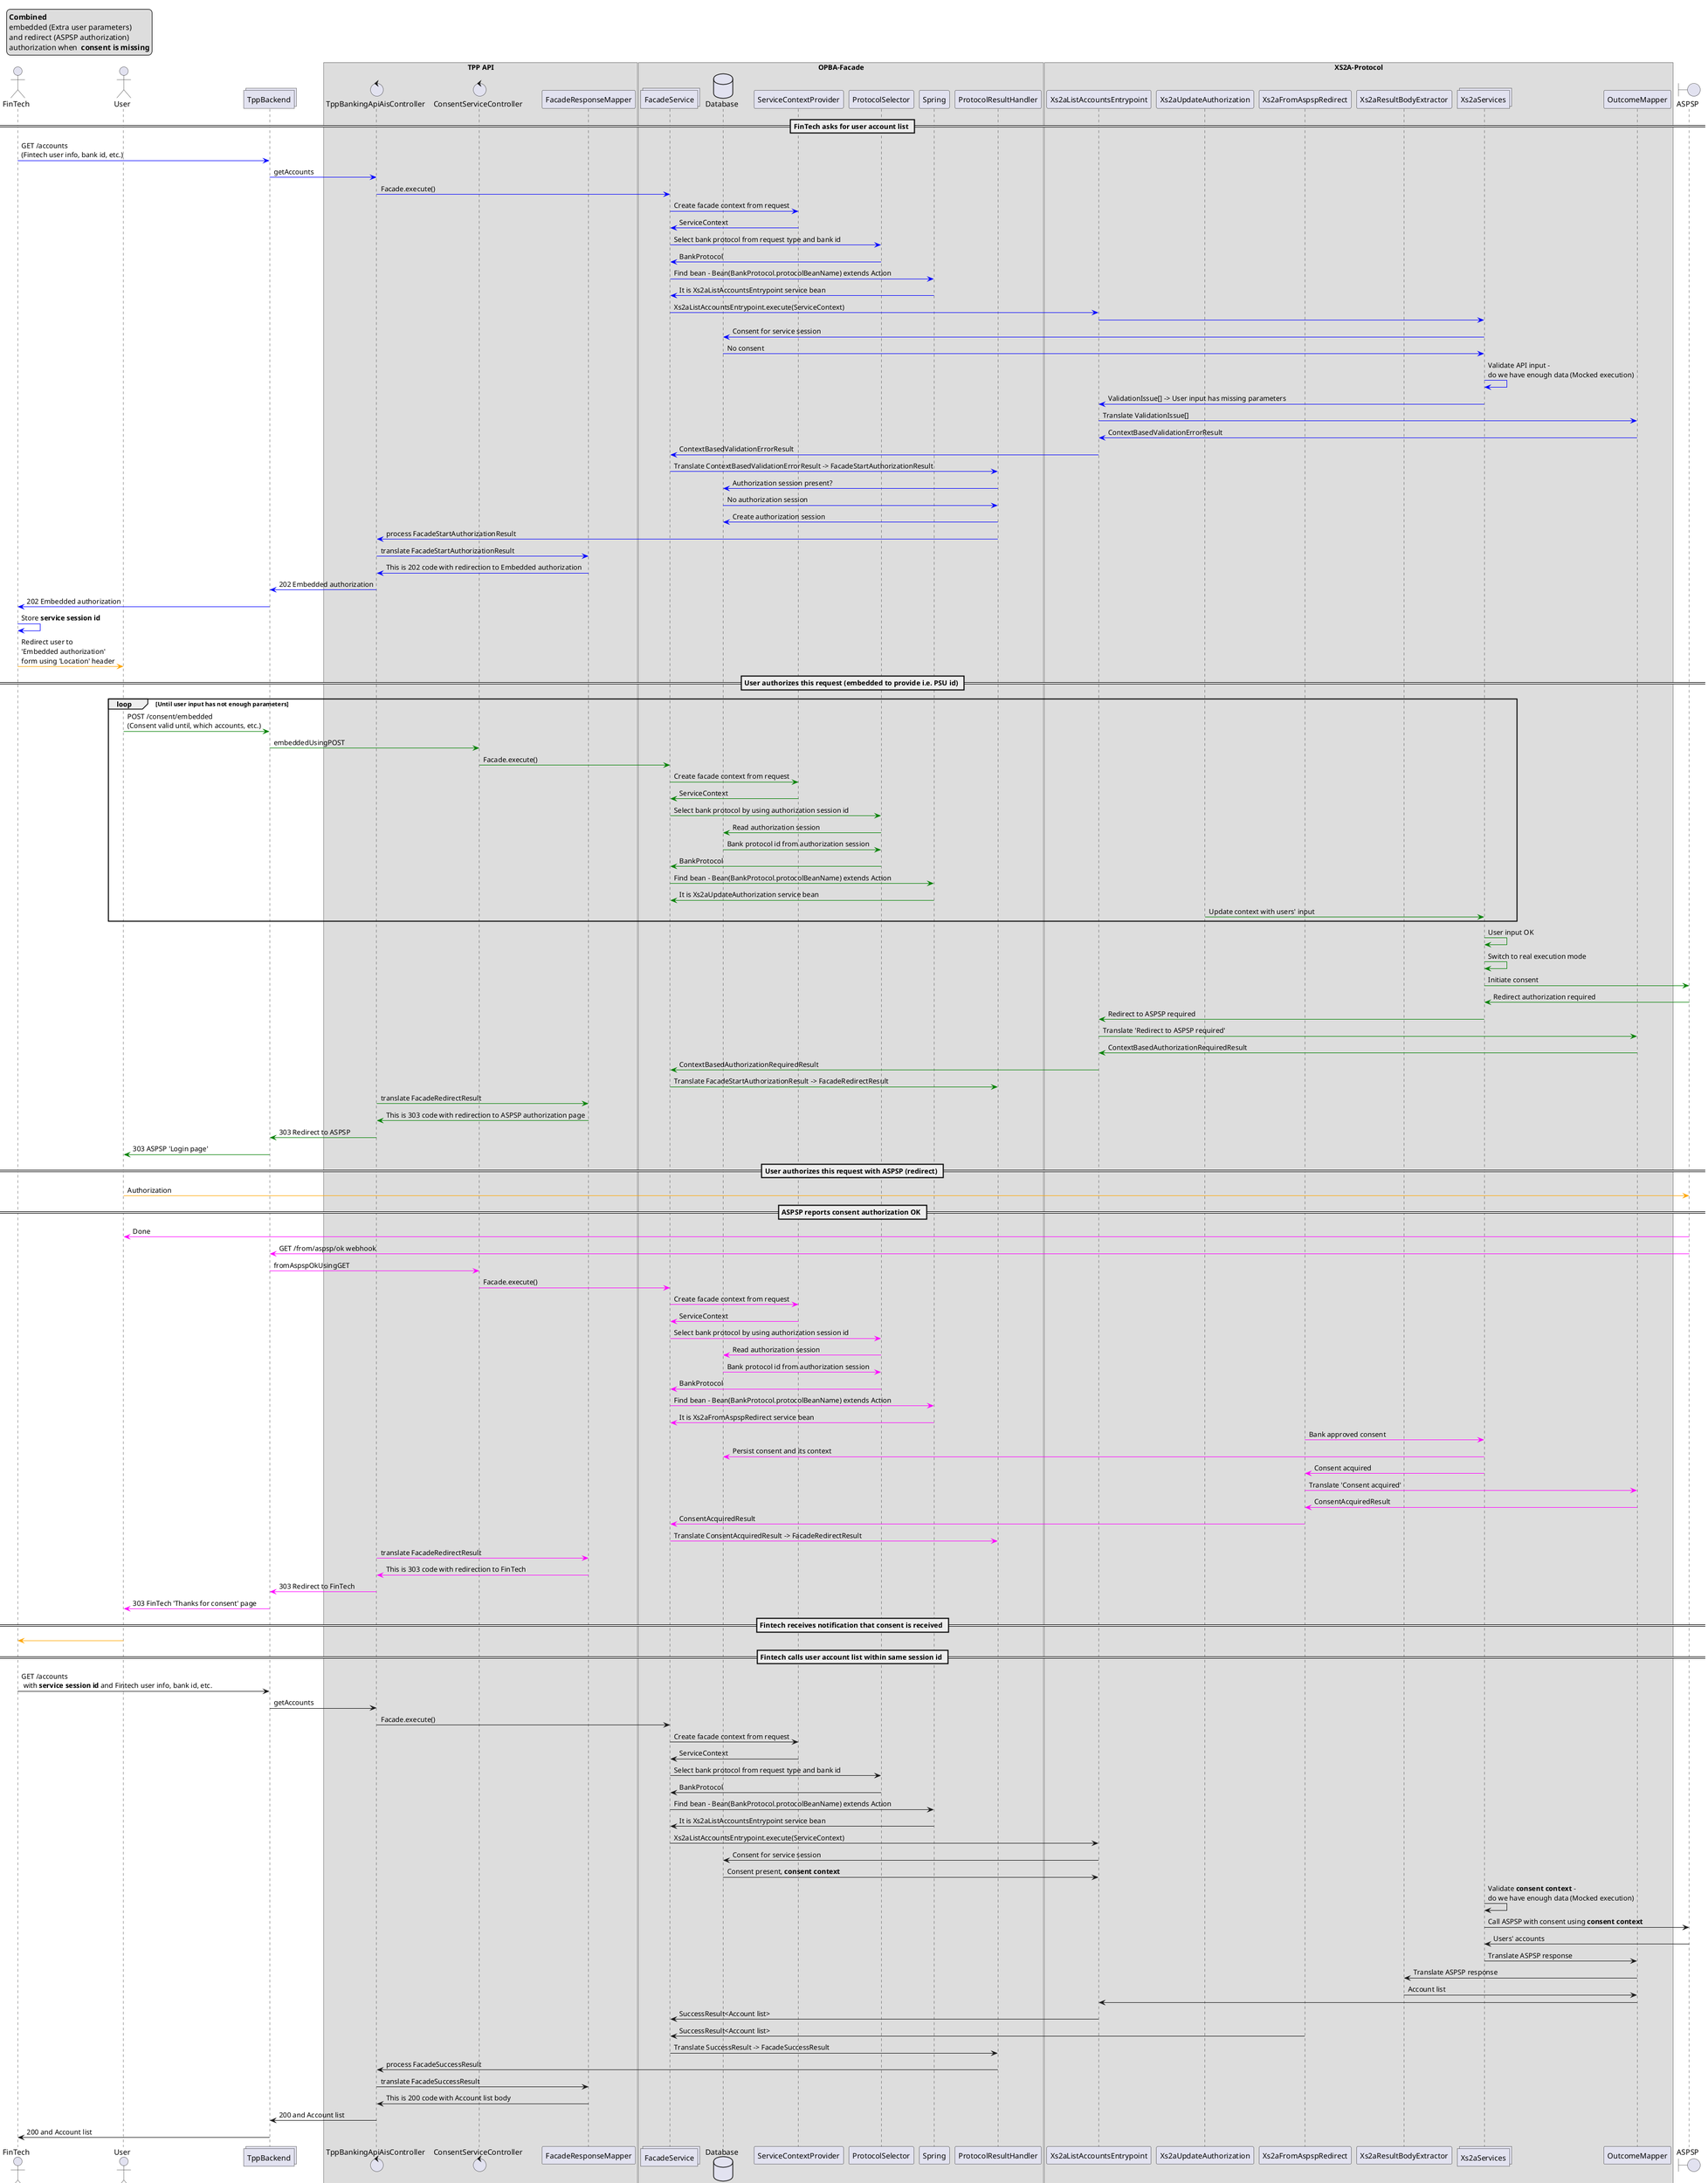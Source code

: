 @startuml
legend top left
  <b>Combined</b>
  embedded (Extra user parameters)
  and redirect (ASPSP authorization)
  authorization when  <b>consent is missing</b>
endlegend

actor FinTech
actor User

collections TppBackend

box "TPP API"
control TppBankingApiAisController
control ConsentServiceController
participant FacadeResponseMapper
endbox

box "OPBA-Facade"
collections FacadeService
database Database
participant ServiceContextProvider
participant ProtocolSelector
participant Spring
participant ProtocolResultHandler
endbox

box "XS2A-Protocol"
participant Xs2aListAccountsEntrypoint
participant Xs2aUpdateAuthorization
participant Xs2aFromAspspRedirect
participant Xs2aResultBodyExtractor
collections Xs2aServices
participant OutcomeMapper
endbox

boundary ASPSP

== FinTech asks for user account list ==
FinTech [#blue]-> TppBackend : GET /accounts\n(Fintech user info, bank id, etc.)
TppBackend [#blue]-> TppBankingApiAisController : getAccounts
TppBankingApiAisController [#blue]-> FacadeService : Facade.execute()
FacadeService [#blue]-> ServiceContextProvider : Create facade context from request
FacadeService <-[#blue] ServiceContextProvider : ServiceContext
FacadeService [#blue]-> ProtocolSelector : Select bank protocol from request type and bank id
ProtocolSelector [#blue]-> FacadeService : BankProtocol
FacadeService [#blue]-> Spring : Find bean - Bean(BankProtocol.protocolBeanName) extends Action
FacadeService <-[#blue] Spring : It is Xs2aListAccountsEntrypoint service bean
FacadeService [#blue]-> Xs2aListAccountsEntrypoint : Xs2aListAccountsEntrypoint.execute(ServiceContext)
Xs2aListAccountsEntrypoint [#blue]-> Xs2aServices
Xs2aServices [#blue]-> Database : Consent for service session
Xs2aServices <-[#blue] Database : No consent
Xs2aServices [#blue]-> Xs2aServices : Validate API input -\ndo we have enough data (Mocked execution)
Xs2aServices [#blue]-> Xs2aListAccountsEntrypoint : ValidationIssue[] -> User input has missing parameters
Xs2aListAccountsEntrypoint [#blue]-> OutcomeMapper : Translate ValidationIssue[]
OutcomeMapper [#blue]-> Xs2aListAccountsEntrypoint : ContextBasedValidationErrorResult
Xs2aListAccountsEntrypoint [#blue]-> FacadeService : ContextBasedValidationErrorResult
FacadeService [#blue]-> ProtocolResultHandler : Translate ContextBasedValidationErrorResult -> FacadeStartAuthorizationResult
ProtocolResultHandler [#blue]-> Database : Authorization session present?
Database [#blue]-> ProtocolResultHandler : No authorization session
ProtocolResultHandler [#blue]-> Database : Create authorization session
ProtocolResultHandler [#blue]-> TppBankingApiAisController : process FacadeStartAuthorizationResult
TppBankingApiAisController [#blue]-> FacadeResponseMapper : translate FacadeStartAuthorizationResult
FacadeResponseMapper [#blue]-> TppBankingApiAisController : This is 202 code with redirection to Embedded authorization
TppBankingApiAisController [#blue]-> TppBackend : 202 Embedded authorization
TppBackend [#blue]-> FinTech : 202 Embedded authorization
FinTech [#blue]-> FinTech : Store <b>service session id</b>

FinTech [#orange]-> User : Redirect user to\n'Embedded authorization'\nform using 'Location' header

== User authorizes this request (embedded to provide i.e. PSU id) ==
loop Until user input has not enough parameters
User [#green]-> TppBackend : POST /consent/embedded\n(Consent valid until, which accounts, etc.)
TppBackend [#green]-> ConsentServiceController : embeddedUsingPOST
ConsentServiceController [#green]-> FacadeService : Facade.execute()
FacadeService [#green]-> ServiceContextProvider : Create facade context from request
FacadeService <-[#green] ServiceContextProvider : ServiceContext
FacadeService [#green]-> ProtocolSelector : Select bank protocol by using authorization session id
ProtocolSelector [#green]-> Database : Read authorization session
Database [#green]-> ProtocolSelector: Bank protocol id from authorization session
ProtocolSelector [#green]-> FacadeService : BankProtocol
FacadeService [#green]-> Spring : Find bean - Bean(BankProtocol.protocolBeanName) extends Action
FacadeService <-[#green] Spring : It is Xs2aUpdateAuthorization service bean
Xs2aUpdateAuthorization [#green]-> Xs2aServices : Update context with users' input
end
Xs2aServices [#green]-> Xs2aServices : User input OK
Xs2aServices [#green]-> Xs2aServices : Switch to real execution mode
Xs2aServices [#green]-> ASPSP : Initiate consent
ASPSP [#green]-> Xs2aServices : Redirect authorization required
Xs2aServices [#green]-> Xs2aListAccountsEntrypoint : Redirect to ASPSP required
Xs2aListAccountsEntrypoint [#green]-> OutcomeMapper : Translate 'Redirect to ASPSP required'
OutcomeMapper [#green]-> Xs2aListAccountsEntrypoint : ContextBasedAuthorizationRequiredResult
Xs2aListAccountsEntrypoint [#green]-> FacadeService : ContextBasedAuthorizationRequiredResult
FacadeService [#green]-> ProtocolResultHandler : Translate FacadeStartAuthorizationResult -> FacadeRedirectResult
TppBankingApiAisController [#green]-> FacadeResponseMapper : translate FacadeRedirectResult
FacadeResponseMapper [#green]-> TppBankingApiAisController : This is 303 code with redirection to ASPSP authorization page
TppBankingApiAisController [#green]-> TppBackend : 303 Redirect to ASPSP
TppBackend [#green]-> User : 303 ASPSP 'Login page'

== User authorizes this request with ASPSP (redirect) ==
User [#orange]-> ASPSP : Authorization

== ASPSP reports consent authorization OK ==
ASPSP [#magenta]-> User : Done
ASPSP [#magenta]-> TppBackend : GET /from/aspsp/ok webhook
TppBackend [#magenta]-> ConsentServiceController : fromAspspOkUsingGET
ConsentServiceController [#magenta]-> FacadeService : Facade.execute()
FacadeService [#magenta]-> ServiceContextProvider : Create facade context from request
FacadeService <-[#magenta] ServiceContextProvider : ServiceContext
FacadeService [#magenta]-> ProtocolSelector : Select bank protocol by using authorization session id
ProtocolSelector [#magenta]-> Database : Read authorization session
Database [#magenta]-> ProtocolSelector: Bank protocol id from authorization session
ProtocolSelector [#magenta]-> FacadeService : BankProtocol
FacadeService [#magenta]-> Spring : Find bean - Bean(BankProtocol.protocolBeanName) extends Action
FacadeService <-[#magenta] Spring : It is Xs2aFromAspspRedirect service bean
Xs2aFromAspspRedirect [#magenta]-> Xs2aServices : Bank approved consent
Xs2aServices [#magenta]-> Database : Persist consent and its context
Xs2aServices [#magenta]-> Xs2aFromAspspRedirect : Consent acquired
Xs2aFromAspspRedirect [#magenta]-> OutcomeMapper : Translate 'Consent acquired'
OutcomeMapper [#magenta]-> Xs2aFromAspspRedirect : ConsentAcquiredResult
Xs2aFromAspspRedirect [#magenta]-> FacadeService : ConsentAcquiredResult
FacadeService [#magenta]-> ProtocolResultHandler : Translate ConsentAcquiredResult -> FacadeRedirectResult
TppBankingApiAisController [#magenta]-> FacadeResponseMapper : translate FacadeRedirectResult
FacadeResponseMapper [#magenta]-> TppBankingApiAisController : This is 303 code with redirection to FinTech
TppBankingApiAisController [#magenta]-> TppBackend : 303 Redirect to FinTech
TppBackend [#magenta]-> User : 303 FinTech 'Thanks for consent' page

== Fintech receives notification that consent is received ==
User [#orange]-> FinTech

== Fintech calls user account list within same session id ==

FinTech -> TppBackend : GET /accounts\n with <b>service session id</b> and Fintech user info, bank id, etc.
TppBackend -> TppBankingApiAisController : getAccounts
TppBankingApiAisController -> FacadeService : Facade.execute()
FacadeService -> ServiceContextProvider : Create facade context from request
FacadeService <- ServiceContextProvider : ServiceContext
FacadeService -> ProtocolSelector : Select bank protocol from request type and bank id
ProtocolSelector -> FacadeService : BankProtocol
FacadeService -> Spring : Find bean - Bean(BankProtocol.protocolBeanName) extends Action
FacadeService <- Spring : It is Xs2aListAccountsEntrypoint service bean
FacadeService -> Xs2aListAccountsEntrypoint : Xs2aListAccountsEntrypoint.execute(ServiceContext)
Xs2aListAccountsEntrypoint -> Database : Consent for service session
Xs2aListAccountsEntrypoint <- Database : Consent present, <b>consent context</b>
Xs2aServices -> Xs2aServices : Validate <b>consent context</b> -\ndo we have enough data (Mocked execution)
Xs2aServices -> ASPSP : Call ASPSP with consent using <b>consent context</b>
ASPSP -> Xs2aServices : Users' accounts
Xs2aServices -> OutcomeMapper : Translate ASPSP response
OutcomeMapper -> Xs2aResultBodyExtractor : Translate ASPSP response
Xs2aResultBodyExtractor -> OutcomeMapper : Account list
OutcomeMapper -> Xs2aListAccountsEntrypoint
Xs2aListAccountsEntrypoint -> FacadeService : SuccessResult<Account list>
Xs2aFromAspspRedirect -> FacadeService : SuccessResult<Account list>
FacadeService -> ProtocolResultHandler : Translate SuccessResult -> FacadeSuccessResult
ProtocolResultHandler -> TppBankingApiAisController : process FacadeSuccessResult
TppBankingApiAisController -> FacadeResponseMapper : translate FacadeSuccessResult
FacadeResponseMapper -> TppBankingApiAisController : This is 200 code with Account list body
TppBankingApiAisController -> TppBackend : 200 and Account list
TppBackend -> FinTech : 200 and Account list
@enduml
